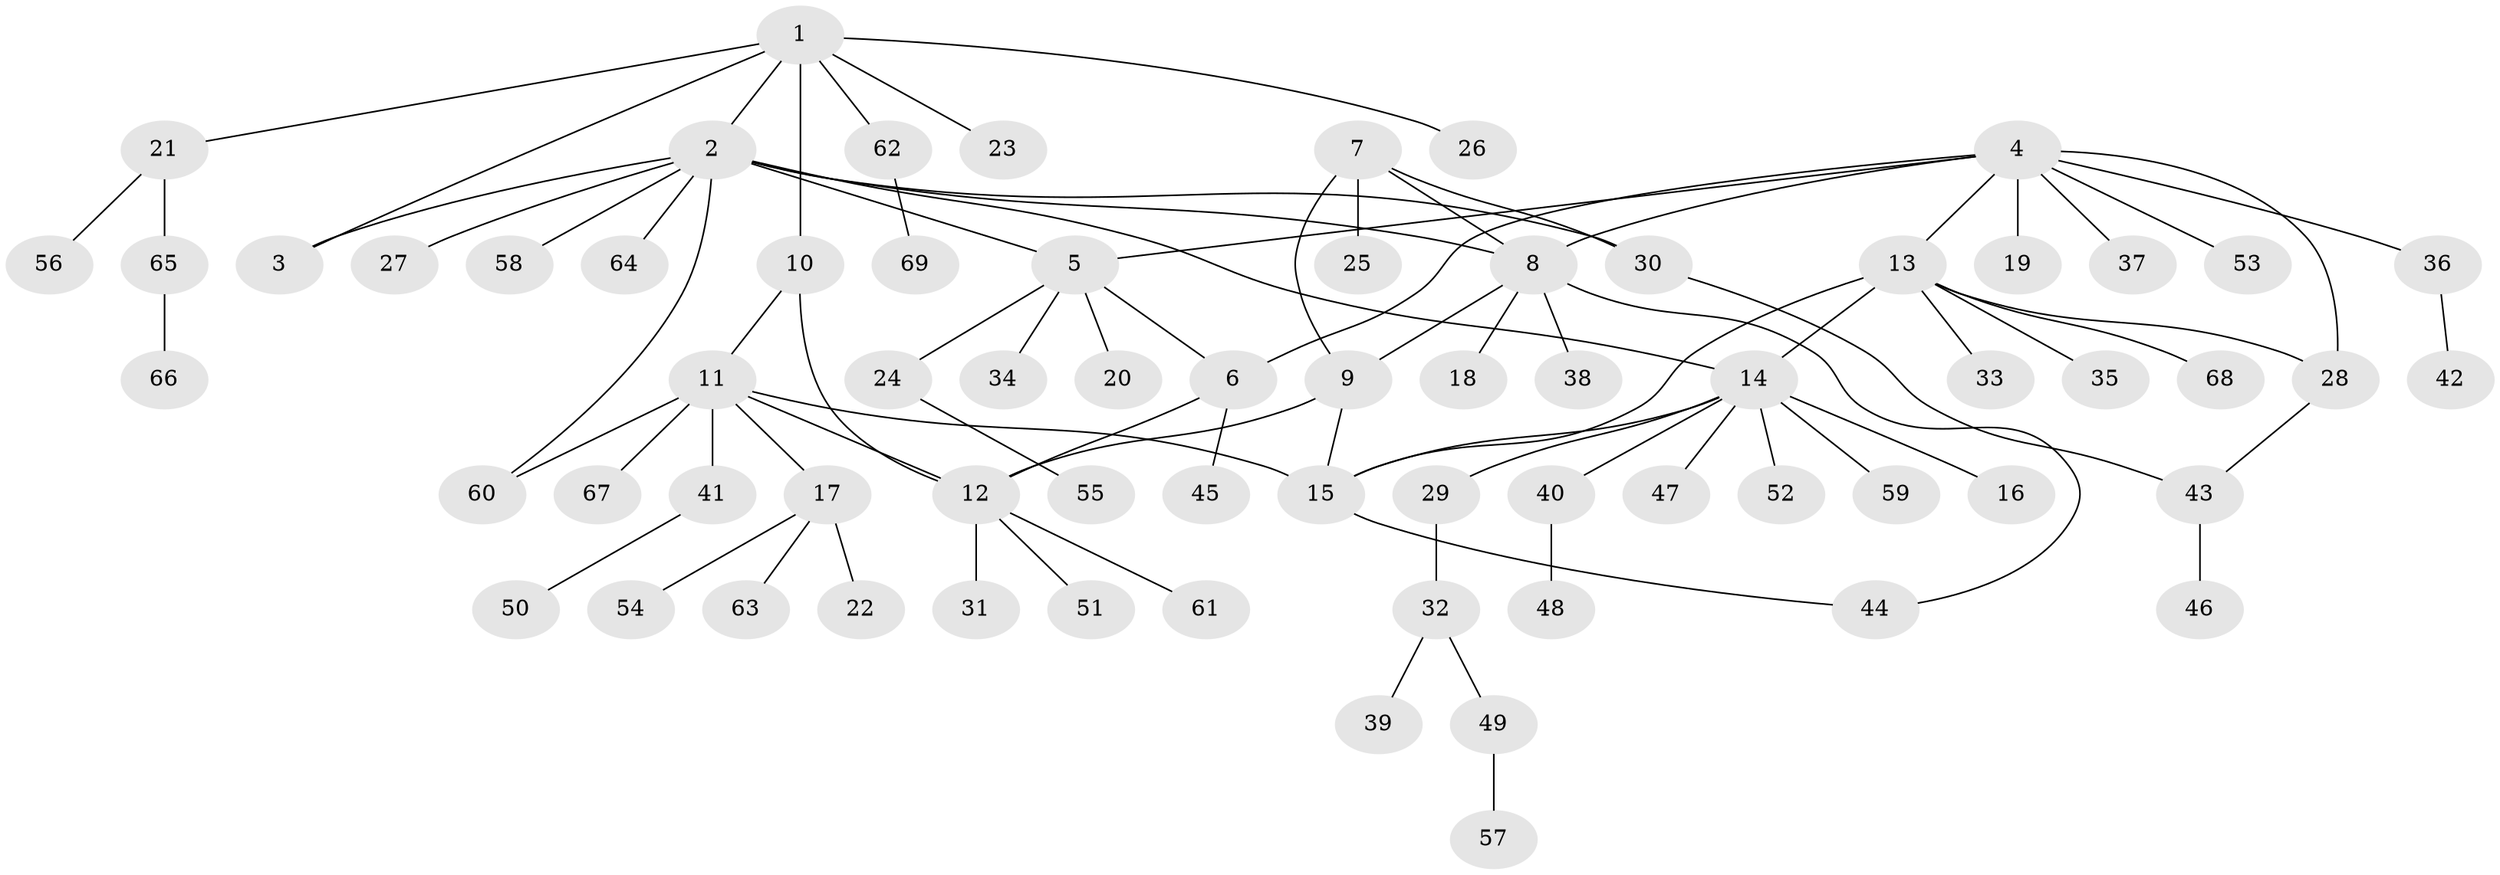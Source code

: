// coarse degree distribution, {5: 0.14285714285714285, 6: 0.09523809523809523, 3: 0.14285714285714285, 4: 0.14285714285714285, 8: 0.047619047619047616, 2: 0.047619047619047616, 1: 0.38095238095238093}
// Generated by graph-tools (version 1.1) at 2025/52/03/04/25 22:52:49]
// undirected, 69 vertices, 84 edges
graph export_dot {
  node [color=gray90,style=filled];
  1;
  2;
  3;
  4;
  5;
  6;
  7;
  8;
  9;
  10;
  11;
  12;
  13;
  14;
  15;
  16;
  17;
  18;
  19;
  20;
  21;
  22;
  23;
  24;
  25;
  26;
  27;
  28;
  29;
  30;
  31;
  32;
  33;
  34;
  35;
  36;
  37;
  38;
  39;
  40;
  41;
  42;
  43;
  44;
  45;
  46;
  47;
  48;
  49;
  50;
  51;
  52;
  53;
  54;
  55;
  56;
  57;
  58;
  59;
  60;
  61;
  62;
  63;
  64;
  65;
  66;
  67;
  68;
  69;
  1 -- 2;
  1 -- 3;
  1 -- 10;
  1 -- 21;
  1 -- 23;
  1 -- 26;
  1 -- 62;
  2 -- 3;
  2 -- 5;
  2 -- 8;
  2 -- 14;
  2 -- 27;
  2 -- 30;
  2 -- 58;
  2 -- 60;
  2 -- 64;
  4 -- 5;
  4 -- 6;
  4 -- 8;
  4 -- 13;
  4 -- 19;
  4 -- 28;
  4 -- 36;
  4 -- 37;
  4 -- 53;
  5 -- 6;
  5 -- 20;
  5 -- 24;
  5 -- 34;
  6 -- 12;
  6 -- 45;
  7 -- 8;
  7 -- 9;
  7 -- 25;
  7 -- 30;
  8 -- 9;
  8 -- 18;
  8 -- 38;
  8 -- 44;
  9 -- 12;
  9 -- 15;
  10 -- 11;
  10 -- 12;
  11 -- 12;
  11 -- 15;
  11 -- 17;
  11 -- 41;
  11 -- 60;
  11 -- 67;
  12 -- 31;
  12 -- 51;
  12 -- 61;
  13 -- 14;
  13 -- 15;
  13 -- 28;
  13 -- 33;
  13 -- 35;
  13 -- 68;
  14 -- 15;
  14 -- 16;
  14 -- 29;
  14 -- 40;
  14 -- 47;
  14 -- 52;
  14 -- 59;
  15 -- 44;
  17 -- 22;
  17 -- 54;
  17 -- 63;
  21 -- 56;
  21 -- 65;
  24 -- 55;
  28 -- 43;
  29 -- 32;
  30 -- 43;
  32 -- 39;
  32 -- 49;
  36 -- 42;
  40 -- 48;
  41 -- 50;
  43 -- 46;
  49 -- 57;
  62 -- 69;
  65 -- 66;
}
